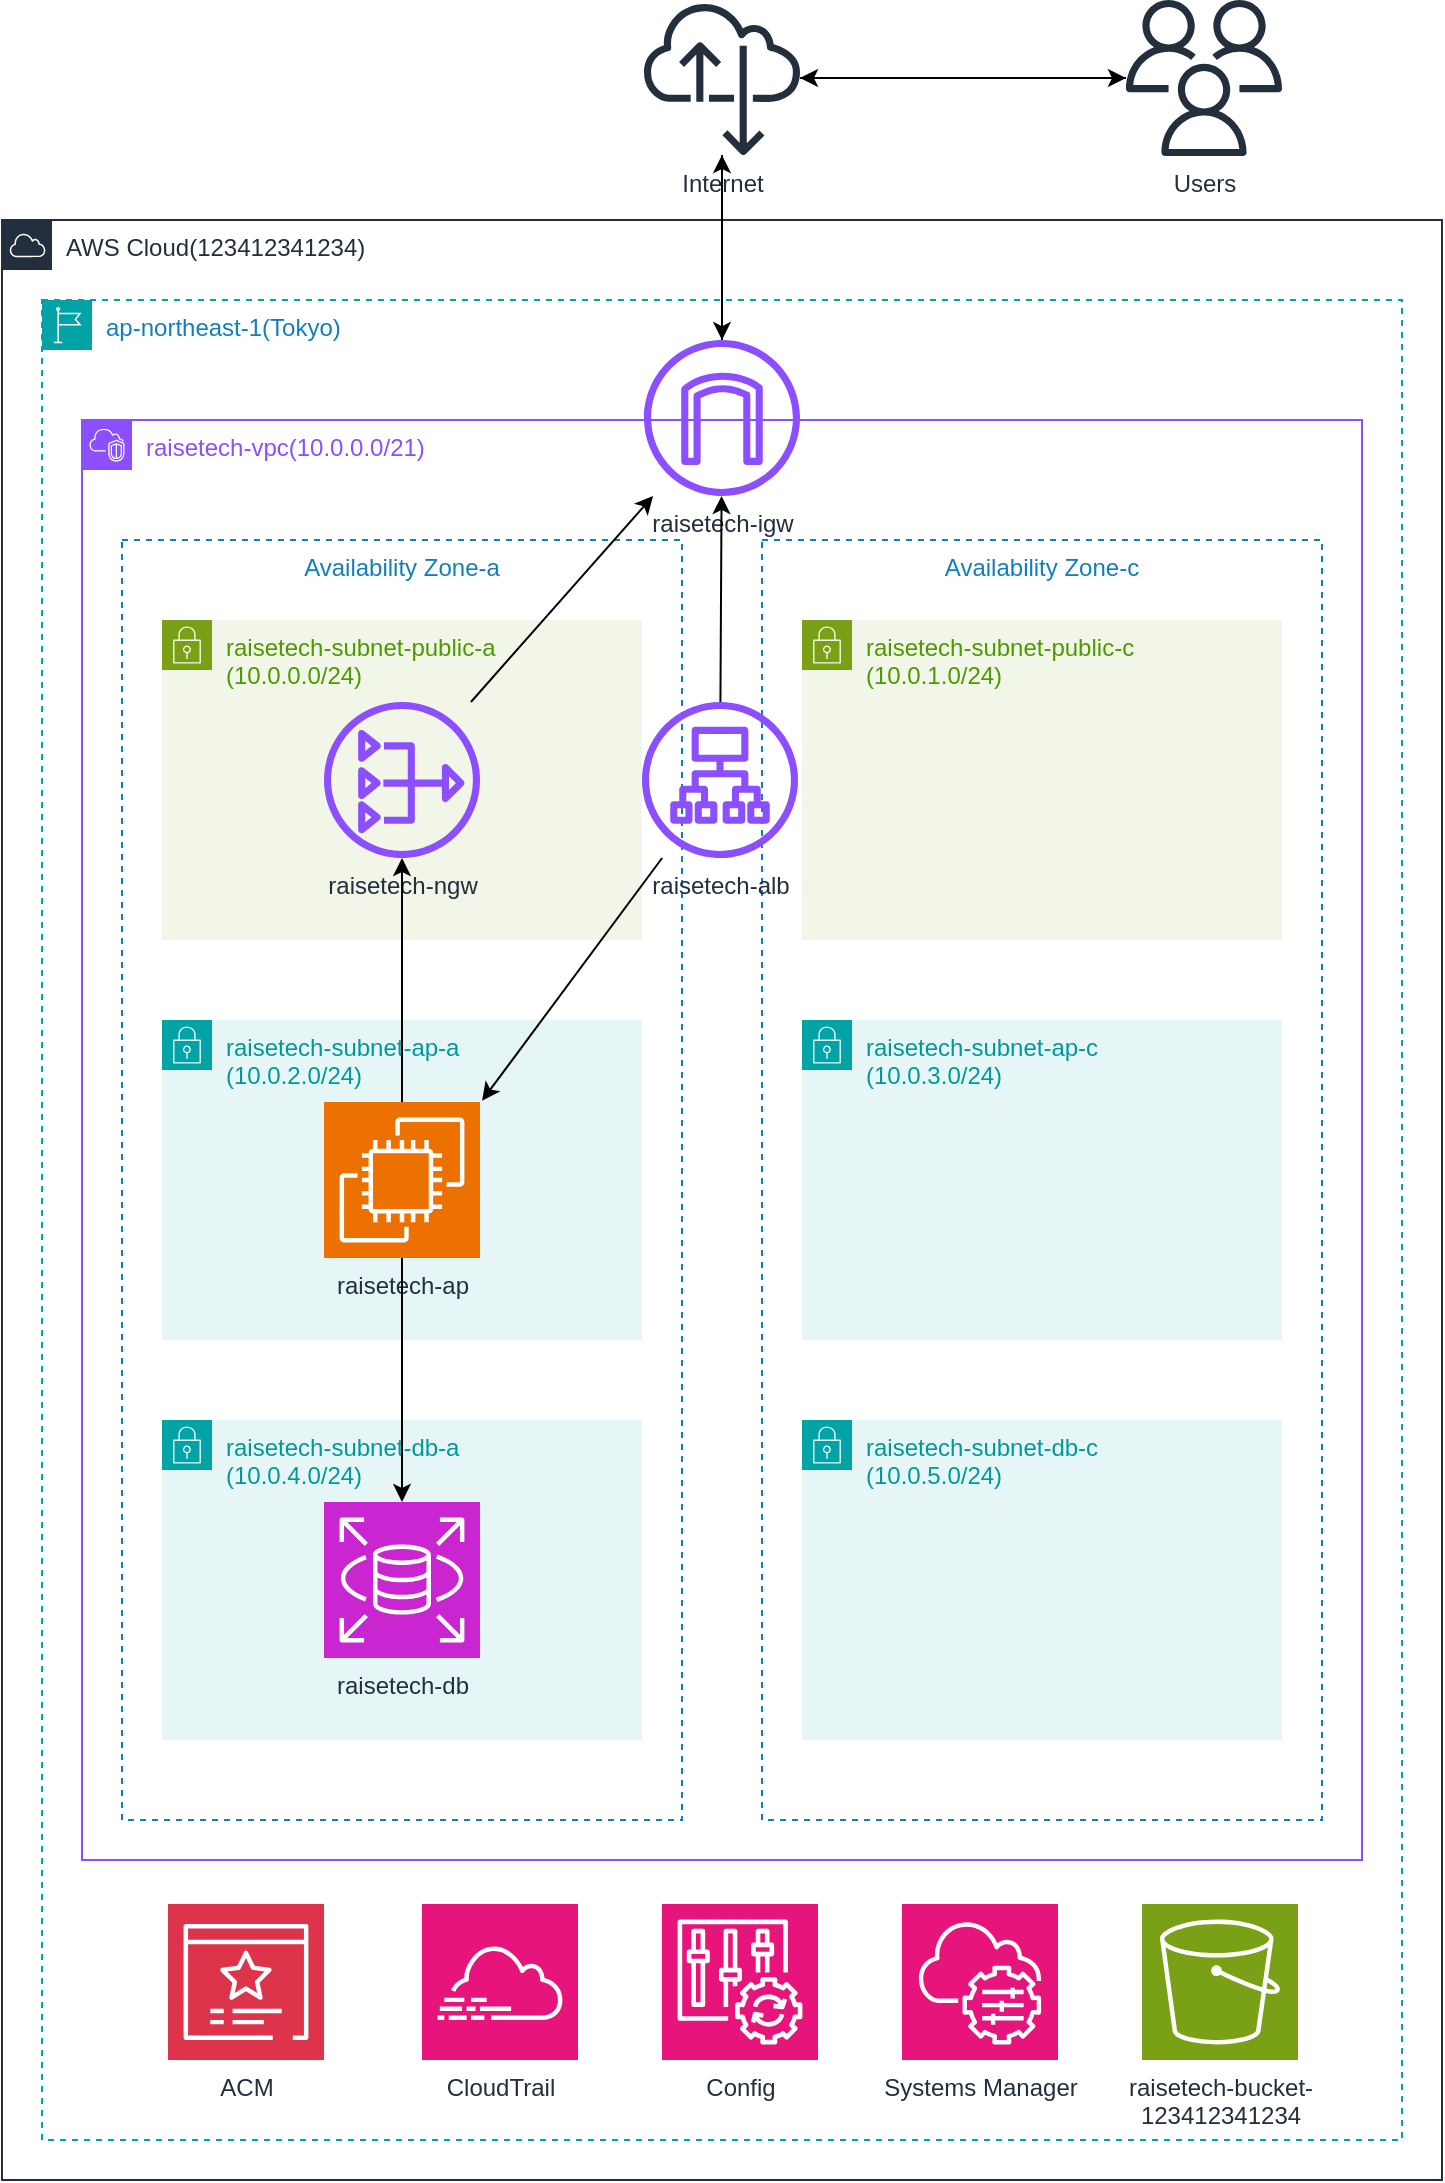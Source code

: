 <mxfile>
    <diagram id="Nh6WNaBXZJMQIJfO8OLQ" name="動画の構成図">
        <mxGraphModel dx="1090" dy="1300" grid="1" gridSize="10" guides="1" tooltips="1" connect="1" arrows="1" fold="1" page="1" pageScale="1" pageWidth="827" pageHeight="1169" background="#FFFFFF" math="0" shadow="0">
            <root>
                <mxCell id="0"/>
                <mxCell id="1" parent="0"/>
                <mxCell id="ogn6myn86fiLowBTFniq-4" value="ap-northeast-1(Tokyo)" style="points=[[0,0],[0.25,0],[0.5,0],[0.75,0],[1,0],[1,0.25],[1,0.5],[1,0.75],[1,1],[0.75,1],[0.5,1],[0.25,1],[0,1],[0,0.75],[0,0.5],[0,0.25]];outlineConnect=0;gradientColor=none;html=1;whiteSpace=wrap;fontSize=12;fontStyle=0;container=1;pointerEvents=0;collapsible=0;recursiveResize=0;shape=mxgraph.aws4.group;grIcon=mxgraph.aws4.group_region;strokeColor=#00A4A6;fillColor=none;verticalAlign=top;align=left;spacingLeft=30;fontColor=#147EBA;dashed=1;" parent="1" vertex="1">
                    <mxGeometry x="40" y="200" width="680" height="920" as="geometry"/>
                </mxCell>
                <mxCell id="nPZWYVcRISLS1kJSarjj-2" value="Availability Zone-c" style="fillColor=none;strokeColor=#147EBA;dashed=1;verticalAlign=top;fontStyle=0;fontColor=#147EBA;whiteSpace=wrap;html=1;" parent="1" vertex="1">
                    <mxGeometry x="400" y="320" width="280" height="640" as="geometry"/>
                </mxCell>
                <mxCell id="nPZWYVcRISLS1kJSarjj-1" value="Availability Zone-a" style="fillColor=none;strokeColor=#147EBA;dashed=1;verticalAlign=top;fontStyle=0;fontColor=#147EBA;whiteSpace=wrap;html=1;" parent="1" vertex="1">
                    <mxGeometry x="80" y="320" width="280" height="640" as="geometry"/>
                </mxCell>
                <mxCell id="5f-3jXRU_izveSJCPpXX-2" value="AWS Cloud(123412341234)&lt;div&gt;&lt;br&gt;&lt;/div&gt;" style="points=[[0,0],[0.25,0],[0.5,0],[0.75,0],[1,0],[1,0.25],[1,0.5],[1,0.75],[1,1],[0.75,1],[0.5,1],[0.25,1],[0,1],[0,0.75],[0,0.5],[0,0.25]];outlineConnect=0;gradientColor=none;html=1;whiteSpace=wrap;fontSize=12;fontStyle=0;container=1;pointerEvents=0;collapsible=0;recursiveResize=0;shape=mxgraph.aws4.group;grIcon=mxgraph.aws4.group_aws_cloud;strokeColor=#232F3E;fillColor=none;verticalAlign=top;align=left;spacingLeft=30;fontColor=#232F3E;dashed=0;" parent="1" vertex="1">
                    <mxGeometry x="20" y="160" width="720" height="980" as="geometry"/>
                </mxCell>
                <mxCell id="5f-3jXRU_izveSJCPpXX-1" value="" style="outlineConnect=0;fontColor=#232F3E;gradientColor=none;fillColor=#8C4FFF;strokeColor=none;dashed=0;verticalLabelPosition=bottom;verticalAlign=top;align=center;html=1;fontSize=12;fontStyle=0;aspect=fixed;pointerEvents=1;shape=mxgraph.aws4.nat_gateway;" parent="5f-3jXRU_izveSJCPpXX-2" vertex="1">
                    <mxGeometry x="161" y="241" width="78" height="78" as="geometry"/>
                </mxCell>
                <mxCell id="92hZvD37wfUQ4eG0nZyX-1" value="raisetech-bucket-&lt;div&gt;123412341234&lt;/div&gt;" style="points=[[0,0,0],[0.25,0,0],[0.5,0,0],[0.75,0,0],[1,0,0],[0,1,0],[0.25,1,0],[0.5,1,0],[0.75,1,0],[1,1,0],[0,0.25,0],[0,0.5,0],[0,0.75,0],[1,0.25,0],[1,0.5,0],[1,0.75,0]];outlineConnect=0;fontColor=#232F3E;fillColor=#7AA116;strokeColor=#ffffff;dashed=0;verticalLabelPosition=bottom;verticalAlign=top;align=center;html=1;fontSize=12;fontStyle=0;aspect=fixed;shape=mxgraph.aws4.resourceIcon;resIcon=mxgraph.aws4.s3;" parent="5f-3jXRU_izveSJCPpXX-2" vertex="1">
                    <mxGeometry x="570" y="842" width="78" height="78" as="geometry"/>
                </mxCell>
                <mxCell id="P6kV5CcfUCWV6D3hr4gn-15" value="ACM" style="points=[[0,0,0],[0.25,0,0],[0.5,0,0],[0.75,0,0],[1,0,0],[0,1,0],[0.25,1,0],[0.5,1,0],[0.75,1,0],[1,1,0],[0,0.25,0],[0,0.5,0],[0,0.75,0],[1,0.25,0],[1,0.5,0],[1,0.75,0]];outlineConnect=0;fontColor=#232F3E;fillColor=#DD344C;strokeColor=#ffffff;dashed=0;verticalLabelPosition=bottom;verticalAlign=top;align=center;html=1;fontSize=12;fontStyle=0;aspect=fixed;shape=mxgraph.aws4.resourceIcon;resIcon=mxgraph.aws4.certificate_manager_3;" parent="5f-3jXRU_izveSJCPpXX-2" vertex="1">
                    <mxGeometry x="83" y="842" width="78" height="78" as="geometry"/>
                </mxCell>
                <mxCell id="P6kV5CcfUCWV6D3hr4gn-16" value="CloudTrail" style="points=[[0,0,0],[0.25,0,0],[0.5,0,0],[0.75,0,0],[1,0,0],[0,1,0],[0.25,1,0],[0.5,1,0],[0.75,1,0],[1,1,0],[0,0.25,0],[0,0.5,0],[0,0.75,0],[1,0.25,0],[1,0.5,0],[1,0.75,0]];points=[[0,0,0],[0.25,0,0],[0.5,0,0],[0.75,0,0],[1,0,0],[0,1,0],[0.25,1,0],[0.5,1,0],[0.75,1,0],[1,1,0],[0,0.25,0],[0,0.5,0],[0,0.75,0],[1,0.25,0],[1,0.5,0],[1,0.75,0]];outlineConnect=0;fontColor=#232F3E;fillColor=#E7157B;strokeColor=#ffffff;dashed=0;verticalLabelPosition=bottom;verticalAlign=top;align=center;html=1;fontSize=12;fontStyle=0;aspect=fixed;shape=mxgraph.aws4.resourceIcon;resIcon=mxgraph.aws4.cloudtrail;" parent="5f-3jXRU_izveSJCPpXX-2" vertex="1">
                    <mxGeometry x="210" y="842" width="78" height="78" as="geometry"/>
                </mxCell>
                <mxCell id="P6kV5CcfUCWV6D3hr4gn-17" value="Config" style="points=[[0,0,0],[0.25,0,0],[0.5,0,0],[0.75,0,0],[1,0,0],[0,1,0],[0.25,1,0],[0.5,1,0],[0.75,1,0],[1,1,0],[0,0.25,0],[0,0.5,0],[0,0.75,0],[1,0.25,0],[1,0.5,0],[1,0.75,0]];points=[[0,0,0],[0.25,0,0],[0.5,0,0],[0.75,0,0],[1,0,0],[0,1,0],[0.25,1,0],[0.5,1,0],[0.75,1,0],[1,1,0],[0,0.25,0],[0,0.5,0],[0,0.75,0],[1,0.25,0],[1,0.5,0],[1,0.75,0]];outlineConnect=0;fontColor=#232F3E;fillColor=#E7157B;strokeColor=#ffffff;dashed=0;verticalLabelPosition=bottom;verticalAlign=top;align=center;html=1;fontSize=12;fontStyle=0;aspect=fixed;shape=mxgraph.aws4.resourceIcon;resIcon=mxgraph.aws4.config;" parent="5f-3jXRU_izveSJCPpXX-2" vertex="1">
                    <mxGeometry x="330" y="842" width="78" height="78" as="geometry"/>
                </mxCell>
                <mxCell id="P6kV5CcfUCWV6D3hr4gn-18" value="Systems Manager" style="points=[[0,0,0],[0.25,0,0],[0.5,0,0],[0.75,0,0],[1,0,0],[0,1,0],[0.25,1,0],[0.5,1,0],[0.75,1,0],[1,1,0],[0,0.25,0],[0,0.5,0],[0,0.75,0],[1,0.25,0],[1,0.5,0],[1,0.75,0]];points=[[0,0,0],[0.25,0,0],[0.5,0,0],[0.75,0,0],[1,0,0],[0,1,0],[0.25,1,0],[0.5,1,0],[0.75,1,0],[1,1,0],[0,0.25,0],[0,0.5,0],[0,0.75,0],[1,0.25,0],[1,0.5,0],[1,0.75,0]];outlineConnect=0;fontColor=#232F3E;fillColor=#E7157B;strokeColor=#ffffff;dashed=0;verticalLabelPosition=bottom;verticalAlign=top;align=center;html=1;fontSize=12;fontStyle=0;aspect=fixed;shape=mxgraph.aws4.resourceIcon;resIcon=mxgraph.aws4.systems_manager;" parent="5f-3jXRU_izveSJCPpXX-2" vertex="1">
                    <mxGeometry x="450" y="842" width="78" height="78" as="geometry"/>
                </mxCell>
                <mxCell id="f82alaQZ5DiH3mLy60-l-1" value="&lt;font style=&quot;color: rgb(140, 79, 255);&quot;&gt;raisetech-vpc(10.0.0.0/21)&lt;/font&gt;" style="points=[[0,0],[0.25,0],[0.5,0],[0.75,0],[1,0],[1,0.25],[1,0.5],[1,0.75],[1,1],[0.75,1],[0.5,1],[0.25,1],[0,1],[0,0.75],[0,0.5],[0,0.25]];outlineConnect=0;gradientColor=none;html=1;whiteSpace=wrap;fontSize=12;fontStyle=0;container=1;pointerEvents=0;collapsible=0;recursiveResize=0;shape=mxgraph.aws4.group;grIcon=mxgraph.aws4.group_vpc2;strokeColor=#8C4FFF;fillColor=none;verticalAlign=top;align=left;spacingLeft=30;fontColor=#AAB7B8;dashed=0;" parent="1" vertex="1">
                    <mxGeometry x="60" y="260" width="640" height="720" as="geometry"/>
                </mxCell>
                <mxCell id="ogn6myn86fiLowBTFniq-1" value="raisetech-igw" style="outlineConnect=0;fontColor=#232F3E;gradientColor=none;fillColor=#8C4FFF;strokeColor=none;dashed=0;verticalLabelPosition=bottom;verticalAlign=top;align=center;html=1;fontSize=12;fontStyle=0;aspect=fixed;pointerEvents=1;shape=mxgraph.aws4.internet_gateway;" parent="f82alaQZ5DiH3mLy60-l-1" vertex="1">
                    <mxGeometry x="281" y="-40" width="78" height="78" as="geometry"/>
                </mxCell>
                <mxCell id="GRf8XfifJHzuF872TYoU-1" value="&lt;font style=&quot;color: rgb(77, 153, 0);&quot;&gt;raisetech-subnet-public-a&lt;/font&gt;&lt;div&gt;&lt;span style=&quot;background-color: transparent;&quot;&gt;&lt;font style=&quot;color: rgb(77, 153, 0);&quot;&gt;(10.0.0.0/24)&lt;/font&gt;&lt;/span&gt;&lt;/div&gt;" style="points=[[0,0],[0.25,0],[0.5,0],[0.75,0],[1,0],[1,0.25],[1,0.5],[1,0.75],[1,1],[0.75,1],[0.5,1],[0.25,1],[0,1],[0,0.75],[0,0.5],[0,0.25]];outlineConnect=0;gradientColor=none;html=1;whiteSpace=wrap;fontSize=12;fontStyle=0;container=1;pointerEvents=0;collapsible=0;recursiveResize=0;shape=mxgraph.aws4.group;grIcon=mxgraph.aws4.group_security_group;grStroke=0;strokeColor=#7AA116;fillColor=#F2F6E8;verticalAlign=top;align=left;spacingLeft=30;fontColor=#248814;dashed=0;" parent="1" vertex="1">
                    <mxGeometry x="100" y="360" width="240" height="160" as="geometry"/>
                </mxCell>
                <mxCell id="P6kV5CcfUCWV6D3hr4gn-9" style="edgeStyle=none;html=1;" parent="1" source="W1BIlXHA9UkHY2wlGAJQ-1" target="ogn6myn86fiLowBTFniq-1" edge="1">
                    <mxGeometry relative="1" as="geometry"/>
                </mxCell>
                <mxCell id="W1BIlXHA9UkHY2wlGAJQ-1" value="raisetech-alb" style="outlineConnect=0;fontColor=#232F3E;gradientColor=none;fillColor=#8C4FFF;strokeColor=none;dashed=0;verticalLabelPosition=bottom;verticalAlign=top;align=center;html=1;fontSize=12;fontStyle=0;aspect=fixed;pointerEvents=1;shape=mxgraph.aws4.application_load_balancer;" parent="1" vertex="1">
                    <mxGeometry x="340" y="401" width="78" height="78" as="geometry"/>
                </mxCell>
                <mxCell id="GRf8XfifJHzuF872TYoU-2" value="&lt;font style=&quot;color: rgb(0, 153, 153);&quot;&gt;raisetech-subnet-ap-a&lt;/font&gt;&lt;div&gt;&lt;font style=&quot;color: rgb(0, 153, 153);&quot;&gt;(10.0.2.0/24)&lt;/font&gt;&lt;/div&gt;" style="points=[[0,0],[0.25,0],[0.5,0],[0.75,0],[1,0],[1,0.25],[1,0.5],[1,0.75],[1,1],[0.75,1],[0.5,1],[0.25,1],[0,1],[0,0.75],[0,0.5],[0,0.25]];outlineConnect=0;gradientColor=none;html=1;whiteSpace=wrap;fontSize=12;fontStyle=0;container=1;pointerEvents=0;collapsible=0;recursiveResize=0;shape=mxgraph.aws4.group;grIcon=mxgraph.aws4.group_security_group;grStroke=0;strokeColor=#00A4A6;fillColor=#E6F6F7;verticalAlign=top;align=left;spacingLeft=30;fontColor=#147EBA;dashed=0;" parent="1" vertex="1">
                    <mxGeometry x="100" y="560" width="240" height="160" as="geometry"/>
                </mxCell>
                <mxCell id="GRf8XfifJHzuF872TYoU-3" value="raisetech-ap" style="points=[[0,0,0],[0.25,0,0],[0.5,0,0],[0.75,0,0],[1,0,0],[0,1,0],[0.25,1,0],[0.5,1,0],[0.75,1,0],[1,1,0],[0,0.25,0],[0,0.5,0],[0,0.75,0],[1,0.25,0],[1,0.5,0],[1,0.75,0]];outlineConnect=0;fontColor=#232F3E;fillColor=#ED7100;strokeColor=#ffffff;dashed=0;verticalLabelPosition=bottom;verticalAlign=top;align=center;html=1;fontSize=12;fontStyle=0;aspect=fixed;shape=mxgraph.aws4.resourceIcon;resIcon=mxgraph.aws4.ec2;" parent="GRf8XfifJHzuF872TYoU-2" vertex="1">
                    <mxGeometry x="81" y="41" width="78" height="78" as="geometry"/>
                </mxCell>
                <mxCell id="GRf8XfifJHzuF872TYoU-4" value="&lt;font style=&quot;color: rgb(0, 153, 153);&quot;&gt;raisetech-subnet-db-a&lt;/font&gt;&lt;div&gt;&lt;font style=&quot;color: rgb(0, 153, 153);&quot;&gt;(10.0.4.0/24)&lt;/font&gt;&lt;/div&gt;" style="points=[[0,0],[0.25,0],[0.5,0],[0.75,0],[1,0],[1,0.25],[1,0.5],[1,0.75],[1,1],[0.75,1],[0.5,1],[0.25,1],[0,1],[0,0.75],[0,0.5],[0,0.25]];outlineConnect=0;gradientColor=none;html=1;whiteSpace=wrap;fontSize=12;fontStyle=0;container=1;pointerEvents=0;collapsible=0;recursiveResize=0;shape=mxgraph.aws4.group;grIcon=mxgraph.aws4.group_security_group;grStroke=0;strokeColor=#00A4A6;fillColor=#E6F6F7;verticalAlign=top;align=left;spacingLeft=30;fontColor=#147EBA;dashed=0;" parent="1" vertex="1">
                    <mxGeometry x="100" y="760" width="240" height="160" as="geometry"/>
                </mxCell>
                <mxCell id="GRf8XfifJHzuF872TYoU-5" value="raisetech-db" style="points=[[0,0,0],[0.25,0,0],[0.5,0,0],[0.75,0,0],[1,0,0],[0,1,0],[0.25,1,0],[0.5,1,0],[0.75,1,0],[1,1,0],[0,0.25,0],[0,0.5,0],[0,0.75,0],[1,0.25,0],[1,0.5,0],[1,0.75,0]];outlineConnect=0;fontColor=#232F3E;fillColor=#C925D1;strokeColor=#ffffff;dashed=0;verticalLabelPosition=bottom;verticalAlign=top;align=center;html=1;fontSize=12;fontStyle=0;aspect=fixed;shape=mxgraph.aws4.resourceIcon;resIcon=mxgraph.aws4.rds;" parent="GRf8XfifJHzuF872TYoU-4" vertex="1">
                    <mxGeometry x="81" y="41" width="78" height="78" as="geometry"/>
                </mxCell>
                <mxCell id="GRf8XfifJHzuF872TYoU-6" value="&lt;font style=&quot;color: rgb(77, 153, 0);&quot;&gt;raisetech-subnet-public-c&lt;/font&gt;&lt;div&gt;&lt;font style=&quot;color: rgb(77, 153, 0);&quot;&gt;(10.0.1.0/24)&lt;/font&gt;&lt;/div&gt;" style="points=[[0,0],[0.25,0],[0.5,0],[0.75,0],[1,0],[1,0.25],[1,0.5],[1,0.75],[1,1],[0.75,1],[0.5,1],[0.25,1],[0,1],[0,0.75],[0,0.5],[0,0.25]];outlineConnect=0;gradientColor=none;html=1;whiteSpace=wrap;fontSize=12;fontStyle=0;container=1;pointerEvents=0;collapsible=0;recursiveResize=0;shape=mxgraph.aws4.group;grIcon=mxgraph.aws4.group_security_group;grStroke=0;strokeColor=#7AA116;fillColor=#F2F6E8;verticalAlign=top;align=left;spacingLeft=30;fontColor=#248814;dashed=0;" parent="1" vertex="1">
                    <mxGeometry x="420" y="360" width="240" height="160" as="geometry"/>
                </mxCell>
                <mxCell id="GRf8XfifJHzuF872TYoU-7" value="&lt;font style=&quot;color: rgb(0, 153, 153);&quot;&gt;raisetech-subnet-ap-c&lt;/font&gt;&lt;div&gt;&lt;font style=&quot;color: rgb(0, 153, 153);&quot;&gt;(10.0.3.0/24)&lt;/font&gt;&lt;/div&gt;" style="points=[[0,0],[0.25,0],[0.5,0],[0.75,0],[1,0],[1,0.25],[1,0.5],[1,0.75],[1,1],[0.75,1],[0.5,1],[0.25,1],[0,1],[0,0.75],[0,0.5],[0,0.25]];outlineConnect=0;gradientColor=none;html=1;whiteSpace=wrap;fontSize=12;fontStyle=0;container=1;pointerEvents=0;collapsible=0;recursiveResize=0;shape=mxgraph.aws4.group;grIcon=mxgraph.aws4.group_security_group;grStroke=0;strokeColor=#00A4A6;fillColor=#E6F6F7;verticalAlign=top;align=left;spacingLeft=30;fontColor=#147EBA;dashed=0;" parent="1" vertex="1">
                    <mxGeometry x="420" y="560" width="240" height="160" as="geometry"/>
                </mxCell>
                <mxCell id="GRf8XfifJHzuF872TYoU-9" value="&lt;font style=&quot;color: rgb(0, 153, 153);&quot;&gt;raisetech-subnet-db-c&lt;/font&gt;&lt;div&gt;&lt;font style=&quot;color: rgb(0, 153, 153);&quot;&gt;(10.0.5.0/24)&lt;/font&gt;&lt;/div&gt;" style="points=[[0,0],[0.25,0],[0.5,0],[0.75,0],[1,0],[1,0.25],[1,0.5],[1,0.75],[1,1],[0.75,1],[0.5,1],[0.25,1],[0,1],[0,0.75],[0,0.5],[0,0.25]];outlineConnect=0;gradientColor=none;html=1;whiteSpace=wrap;fontSize=12;fontStyle=0;container=1;pointerEvents=0;collapsible=0;recursiveResize=0;shape=mxgraph.aws4.group;grIcon=mxgraph.aws4.group_security_group;grStroke=0;strokeColor=#00A4A6;fillColor=#E6F6F7;verticalAlign=top;align=left;spacingLeft=30;fontColor=#147EBA;dashed=0;" parent="1" vertex="1">
                    <mxGeometry x="420" y="760" width="240" height="160" as="geometry"/>
                </mxCell>
                <mxCell id="P6kV5CcfUCWV6D3hr4gn-6" style="edgeStyle=none;html=1;" parent="1" source="5f-3jXRU_izveSJCPpXX-3" target="5f-3jXRU_izveSJCPpXX-5" edge="1">
                    <mxGeometry relative="1" as="geometry"/>
                </mxCell>
                <mxCell id="P6kV5CcfUCWV6D3hr4gn-7" style="edgeStyle=none;html=1;" parent="1" source="5f-3jXRU_izveSJCPpXX-3" target="ogn6myn86fiLowBTFniq-1" edge="1">
                    <mxGeometry relative="1" as="geometry"/>
                </mxCell>
                <mxCell id="5f-3jXRU_izveSJCPpXX-3" value="Internet" style="outlineConnect=0;fontColor=#232F3E;gradientColor=none;fillColor=#232F3D;strokeColor=none;dashed=0;verticalLabelPosition=bottom;verticalAlign=top;align=center;html=1;fontSize=12;fontStyle=0;aspect=fixed;pointerEvents=1;shape=mxgraph.aws4.internet_alt22;" parent="1" vertex="1">
                    <mxGeometry x="341" y="50" width="78" height="78" as="geometry"/>
                </mxCell>
                <mxCell id="P6kV5CcfUCWV6D3hr4gn-5" style="edgeStyle=none;html=1;strokeColor=default;" parent="1" source="5f-3jXRU_izveSJCPpXX-5" target="5f-3jXRU_izveSJCPpXX-3" edge="1">
                    <mxGeometry relative="1" as="geometry"/>
                </mxCell>
                <mxCell id="5f-3jXRU_izveSJCPpXX-5" value="Users" style="outlineConnect=0;fontColor=#232F3E;gradientColor=none;fillColor=#232F3D;strokeColor=none;dashed=0;verticalLabelPosition=bottom;verticalAlign=top;align=center;html=1;fontSize=12;fontStyle=0;aspect=fixed;pointerEvents=1;shape=mxgraph.aws4.users;" parent="1" vertex="1">
                    <mxGeometry x="582" y="50" width="78" height="78" as="geometry"/>
                </mxCell>
                <mxCell id="P6kV5CcfUCWV6D3hr4gn-11" style="edgeStyle=none;html=1;" parent="1" source="P6kV5CcfUCWV6D3hr4gn-1" target="ogn6myn86fiLowBTFniq-1" edge="1">
                    <mxGeometry relative="1" as="geometry"/>
                </mxCell>
                <mxCell id="P6kV5CcfUCWV6D3hr4gn-1" value="raisetech-ngw" style="outlineConnect=0;fontColor=#232F3E;gradientColor=none;fillColor=#8C4FFF;strokeColor=none;dashed=0;verticalLabelPosition=bottom;verticalAlign=top;align=center;html=1;fontSize=12;fontStyle=0;aspect=fixed;pointerEvents=1;shape=mxgraph.aws4.nat_gateway;" parent="1" vertex="1">
                    <mxGeometry x="181" y="401" width="78" height="78" as="geometry"/>
                </mxCell>
                <mxCell id="P6kV5CcfUCWV6D3hr4gn-8" style="edgeStyle=none;html=1;" parent="1" source="ogn6myn86fiLowBTFniq-1" target="5f-3jXRU_izveSJCPpXX-3" edge="1">
                    <mxGeometry relative="1" as="geometry"/>
                </mxCell>
                <mxCell id="P6kV5CcfUCWV6D3hr4gn-12" style="edgeStyle=none;html=1;entryX=0.643;entryY=0.438;entryDx=0;entryDy=0;entryPerimeter=0;" parent="1" source="W1BIlXHA9UkHY2wlGAJQ-1" target="nPZWYVcRISLS1kJSarjj-1" edge="1">
                    <mxGeometry relative="1" as="geometry"/>
                </mxCell>
                <mxCell id="P6kV5CcfUCWV6D3hr4gn-13" style="edgeStyle=none;html=1;" parent="1" source="GRf8XfifJHzuF872TYoU-3" target="P6kV5CcfUCWV6D3hr4gn-1" edge="1">
                    <mxGeometry relative="1" as="geometry"/>
                </mxCell>
                <mxCell id="P6kV5CcfUCWV6D3hr4gn-14" style="edgeStyle=none;html=1;entryX=0.5;entryY=0;entryDx=0;entryDy=0;entryPerimeter=0;" parent="1" source="GRf8XfifJHzuF872TYoU-3" target="GRf8XfifJHzuF872TYoU-5" edge="1">
                    <mxGeometry relative="1" as="geometry"/>
                </mxCell>
            </root>
        </mxGraphModel>
    </diagram>
    <diagram name="自身の環境の構成図" id="PIoUobShaJpe-S5NZDr3">
        <mxGraphModel dx="545" dy="650" grid="1" gridSize="10" guides="1" tooltips="1" connect="1" arrows="1" fold="1" page="1" pageScale="1" pageWidth="827" pageHeight="1169" background="#ffffff" math="0" shadow="0">
            <root>
                <mxCell id="jYcv72yagDhfz9gc1qvm-0"/>
                <mxCell id="jYcv72yagDhfz9gc1qvm-1" parent="jYcv72yagDhfz9gc1qvm-0"/>
                <mxCell id="jYcv72yagDhfz9gc1qvm-2" value="ap-northeast-1(Tokyo)" style="points=[[0,0],[0.25,0],[0.5,0],[0.75,0],[1,0],[1,0.25],[1,0.5],[1,0.75],[1,1],[0.75,1],[0.5,1],[0.25,1],[0,1],[0,0.75],[0,0.5],[0,0.25]];outlineConnect=0;gradientColor=none;html=1;whiteSpace=wrap;fontSize=12;fontStyle=0;container=1;pointerEvents=0;collapsible=0;recursiveResize=0;shape=mxgraph.aws4.group;grIcon=mxgraph.aws4.group_region;strokeColor=#00A4A6;fillColor=none;verticalAlign=top;align=left;spacingLeft=30;fontColor=#147EBA;dashed=1;" parent="jYcv72yagDhfz9gc1qvm-1" vertex="1">
                    <mxGeometry x="40" y="200" width="680" height="580" as="geometry"/>
                </mxCell>
                <mxCell id="jYcv72yagDhfz9gc1qvm-3" value="Availability Zone-c" style="fillColor=none;strokeColor=#147EBA;dashed=1;verticalAlign=top;fontStyle=0;fontColor=#147EBA;whiteSpace=wrap;html=1;" parent="jYcv72yagDhfz9gc1qvm-1" vertex="1">
                    <mxGeometry x="400" y="320" width="280" height="420" as="geometry"/>
                </mxCell>
                <mxCell id="jYcv72yagDhfz9gc1qvm-4" value="Availability Zone-a" style="fillColor=none;strokeColor=#147EBA;dashed=1;verticalAlign=top;fontStyle=0;fontColor=#147EBA;whiteSpace=wrap;html=1;" parent="jYcv72yagDhfz9gc1qvm-1" vertex="1">
                    <mxGeometry x="80" y="320" width="280" height="420" as="geometry"/>
                </mxCell>
                <mxCell id="jYcv72yagDhfz9gc1qvm-5" value="AWS Cloud(123412341234)&lt;div&gt;&lt;br&gt;&lt;/div&gt;" style="points=[[0,0],[0.25,0],[0.5,0],[0.75,0],[1,0],[1,0.25],[1,0.5],[1,0.75],[1,1],[0.75,1],[0.5,1],[0.25,1],[0,1],[0,0.75],[0,0.5],[0,0.25]];outlineConnect=0;gradientColor=none;html=1;whiteSpace=wrap;fontSize=12;fontStyle=0;container=1;pointerEvents=0;collapsible=0;recursiveResize=0;shape=mxgraph.aws4.group;grIcon=mxgraph.aws4.group_aws_cloud;strokeColor=#232F3E;fillColor=none;verticalAlign=top;align=left;spacingLeft=30;fontColor=#232F3E;dashed=0;" parent="jYcv72yagDhfz9gc1qvm-1" vertex="1">
                    <mxGeometry x="20" y="160" width="720" height="640" as="geometry"/>
                </mxCell>
                <mxCell id="jYcv72yagDhfz9gc1qvm-6" value="" style="outlineConnect=0;fontColor=#232F3E;gradientColor=none;fillColor=#8C4FFF;strokeColor=none;dashed=0;verticalLabelPosition=bottom;verticalAlign=top;align=center;html=1;fontSize=12;fontStyle=0;aspect=fixed;pointerEvents=1;shape=mxgraph.aws4.nat_gateway;" parent="jYcv72yagDhfz9gc1qvm-5" vertex="1">
                    <mxGeometry x="161" y="241" width="78" height="78" as="geometry"/>
                </mxCell>
                <mxCell id="jYcv72yagDhfz9gc1qvm-12" value="&lt;font style=&quot;color: rgb(140, 79, 255);&quot;&gt;raisetech-vpc(10.0.0.0/21)&lt;/font&gt;" style="points=[[0,0],[0.25,0],[0.5,0],[0.75,0],[1,0],[1,0.25],[1,0.5],[1,0.75],[1,1],[0.75,1],[0.5,1],[0.25,1],[0,1],[0,0.75],[0,0.5],[0,0.25]];outlineConnect=0;gradientColor=none;html=1;whiteSpace=wrap;fontSize=12;fontStyle=0;container=1;pointerEvents=0;collapsible=0;recursiveResize=0;shape=mxgraph.aws4.group;grIcon=mxgraph.aws4.group_vpc2;strokeColor=#8C4FFF;fillColor=none;verticalAlign=top;align=left;spacingLeft=30;fontColor=#AAB7B8;dashed=0;" parent="jYcv72yagDhfz9gc1qvm-1" vertex="1">
                    <mxGeometry x="60" y="260" width="640" height="500" as="geometry"/>
                </mxCell>
                <mxCell id="jYcv72yagDhfz9gc1qvm-13" value="raisetech-igw" style="outlineConnect=0;fontColor=#232F3E;gradientColor=none;fillColor=#8C4FFF;strokeColor=none;dashed=0;verticalLabelPosition=bottom;verticalAlign=top;align=center;html=1;fontSize=12;fontStyle=0;aspect=fixed;pointerEvents=1;shape=mxgraph.aws4.internet_gateway;" parent="jYcv72yagDhfz9gc1qvm-12" vertex="1">
                    <mxGeometry x="281" y="-40" width="78" height="78" as="geometry"/>
                </mxCell>
                <mxCell id="jYcv72yagDhfz9gc1qvm-16" value="raisetech-alb" style="outlineConnect=0;fontColor=#232F3E;gradientColor=none;fillColor=#8C4FFF;strokeColor=none;dashed=0;verticalLabelPosition=bottom;verticalAlign=top;align=center;html=1;fontSize=12;fontStyle=0;aspect=fixed;pointerEvents=1;shape=mxgraph.aws4.application_load_balancer;" parent="jYcv72yagDhfz9gc1qvm-12" vertex="1">
                    <mxGeometry x="280" y="150" width="78" height="78" as="geometry"/>
                </mxCell>
                <mxCell id="jYcv72yagDhfz9gc1qvm-15" style="edgeStyle=none;html=1;" parent="jYcv72yagDhfz9gc1qvm-12" source="jYcv72yagDhfz9gc1qvm-16" target="jYcv72yagDhfz9gc1qvm-13" edge="1">
                    <mxGeometry relative="1" as="geometry"/>
                </mxCell>
                <mxCell id="jYcv72yagDhfz9gc1qvm-14" value="&lt;font style=&quot;color: rgb(77, 153, 0);&quot;&gt;raisetech-subnet-public-a&lt;/font&gt;&lt;div&gt;&lt;span style=&quot;background-color: transparent;&quot;&gt;&lt;font style=&quot;color: rgb(77, 153, 0);&quot;&gt;(10.0.0.0/24)&lt;/font&gt;&lt;/span&gt;&lt;/div&gt;" style="points=[[0,0],[0.25,0],[0.5,0],[0.75,0],[1,0],[1,0.25],[1,0.5],[1,0.75],[1,1],[0.75,1],[0.5,1],[0.25,1],[0,1],[0,0.75],[0,0.5],[0,0.25]];outlineConnect=0;gradientColor=none;html=1;whiteSpace=wrap;fontSize=12;fontStyle=0;container=1;pointerEvents=0;collapsible=0;recursiveResize=0;shape=mxgraph.aws4.group;grIcon=mxgraph.aws4.group_security_group;grStroke=0;strokeColor=#7AA116;fillColor=#F2F6E8;verticalAlign=top;align=left;spacingLeft=30;fontColor=#248814;dashed=0;" parent="jYcv72yagDhfz9gc1qvm-1" vertex="1">
                    <mxGeometry x="100" y="360" width="240" height="160" as="geometry"/>
                </mxCell>
                <mxCell id="jYcv72yagDhfz9gc1qvm-18" value="raisetech-ap" style="points=[[0,0,0],[0.25,0,0],[0.5,0,0],[0.75,0,0],[1,0,0],[0,1,0],[0.25,1,0],[0.5,1,0],[0.75,1,0],[1,1,0],[0,0.25,0],[0,0.5,0],[0,0.75,0],[1,0.25,0],[1,0.5,0],[1,0.75,0]];outlineConnect=0;fontColor=#232F3E;fillColor=#ED7100;strokeColor=#ffffff;dashed=0;verticalLabelPosition=bottom;verticalAlign=top;align=center;html=1;fontSize=12;fontStyle=0;aspect=fixed;shape=mxgraph.aws4.resourceIcon;resIcon=mxgraph.aws4.ec2;" parent="jYcv72yagDhfz9gc1qvm-14" vertex="1">
                    <mxGeometry x="81" y="50" width="78" height="78" as="geometry"/>
                </mxCell>
                <mxCell id="lkqLbz8zfirezxG7ypi9-0" value="" style="edgeStyle=none;html=1;" parent="jYcv72yagDhfz9gc1qvm-1" source="jYcv72yagDhfz9gc1qvm-16" target="jYcv72yagDhfz9gc1qvm-18" edge="1">
                    <mxGeometry relative="1" as="geometry"/>
                </mxCell>
                <mxCell id="jYcv72yagDhfz9gc1qvm-17" value="&lt;font style=&quot;color: rgb(0, 153, 153);&quot;&gt;raisetech-subnet-ap-a&lt;/font&gt;&lt;div&gt;&lt;font style=&quot;color: rgb(0, 153, 153);&quot;&gt;(10.0.2.0/24)&lt;/font&gt;&lt;/div&gt;" style="points=[[0,0],[0.25,0],[0.5,0],[0.75,0],[1,0],[1,0.25],[1,0.5],[1,0.75],[1,1],[0.75,1],[0.5,1],[0.25,1],[0,1],[0,0.75],[0,0.5],[0,0.25]];outlineConnect=0;gradientColor=none;html=1;whiteSpace=wrap;fontSize=12;fontStyle=0;container=1;pointerEvents=0;collapsible=0;recursiveResize=0;shape=mxgraph.aws4.group;grIcon=mxgraph.aws4.group_security_group;grStroke=0;strokeColor=#00A4A6;fillColor=#E6F6F7;verticalAlign=top;align=left;spacingLeft=30;fontColor=#147EBA;dashed=0;" parent="jYcv72yagDhfz9gc1qvm-1" vertex="1">
                    <mxGeometry x="100" y="560" width="240" height="160" as="geometry"/>
                </mxCell>
                <mxCell id="jYcv72yagDhfz9gc1qvm-20" value="raisetech-db" style="points=[[0,0,0],[0.25,0,0],[0.5,0,0],[0.75,0,0],[1,0,0],[0,1,0],[0.25,1,0],[0.5,1,0],[0.75,1,0],[1,1,0],[0,0.25,0],[0,0.5,0],[0,0.75,0],[1,0.25,0],[1,0.5,0],[1,0.75,0]];outlineConnect=0;fontColor=#232F3E;fillColor=#C925D1;strokeColor=#ffffff;dashed=0;verticalLabelPosition=bottom;verticalAlign=top;align=center;html=1;fontSize=12;fontStyle=0;aspect=fixed;shape=mxgraph.aws4.resourceIcon;resIcon=mxgraph.aws4.rds;" parent="jYcv72yagDhfz9gc1qvm-17" vertex="1">
                    <mxGeometry x="81" y="51" width="78" height="78" as="geometry"/>
                </mxCell>
                <mxCell id="jYcv72yagDhfz9gc1qvm-21" value="&lt;font style=&quot;color: rgb(77, 153, 0);&quot;&gt;raisetech-subnet-public-c&lt;/font&gt;&lt;div&gt;&lt;font style=&quot;color: rgb(77, 153, 0);&quot;&gt;(10.0.1.0/24)&lt;/font&gt;&lt;/div&gt;" style="points=[[0,0],[0.25,0],[0.5,0],[0.75,0],[1,0],[1,0.25],[1,0.5],[1,0.75],[1,1],[0.75,1],[0.5,1],[0.25,1],[0,1],[0,0.75],[0,0.5],[0,0.25]];outlineConnect=0;gradientColor=none;html=1;whiteSpace=wrap;fontSize=12;fontStyle=0;container=1;pointerEvents=0;collapsible=0;recursiveResize=0;shape=mxgraph.aws4.group;grIcon=mxgraph.aws4.group_security_group;grStroke=0;strokeColor=#7AA116;fillColor=#F2F6E8;verticalAlign=top;align=left;spacingLeft=30;fontColor=#248814;dashed=0;" parent="jYcv72yagDhfz9gc1qvm-1" vertex="1">
                    <mxGeometry x="420" y="360" width="240" height="160" as="geometry"/>
                </mxCell>
                <mxCell id="jYcv72yagDhfz9gc1qvm-22" value="&lt;font style=&quot;color: rgb(0, 153, 153);&quot;&gt;raisetech-subnet-ap-c&lt;/font&gt;&lt;div&gt;&lt;font style=&quot;color: rgb(0, 153, 153);&quot;&gt;(10.0.3.0/24)&lt;/font&gt;&lt;/div&gt;" style="points=[[0,0],[0.25,0],[0.5,0],[0.75,0],[1,0],[1,0.25],[1,0.5],[1,0.75],[1,1],[0.75,1],[0.5,1],[0.25,1],[0,1],[0,0.75],[0,0.5],[0,0.25]];outlineConnect=0;gradientColor=none;html=1;whiteSpace=wrap;fontSize=12;fontStyle=0;container=1;pointerEvents=0;collapsible=0;recursiveResize=0;shape=mxgraph.aws4.group;grIcon=mxgraph.aws4.group_security_group;grStroke=0;strokeColor=#00A4A6;fillColor=#E6F6F7;verticalAlign=top;align=left;spacingLeft=30;fontColor=#147EBA;dashed=0;" parent="jYcv72yagDhfz9gc1qvm-1" vertex="1">
                    <mxGeometry x="420" y="560" width="240" height="160" as="geometry"/>
                </mxCell>
                <mxCell id="jYcv72yagDhfz9gc1qvm-24" style="edgeStyle=none;html=1;" parent="jYcv72yagDhfz9gc1qvm-1" source="jYcv72yagDhfz9gc1qvm-26" target="jYcv72yagDhfz9gc1qvm-28" edge="1">
                    <mxGeometry relative="1" as="geometry"/>
                </mxCell>
                <mxCell id="LVagKoanOwoL1LrIkJnl-1" style="edgeStyle=none;html=1;" parent="jYcv72yagDhfz9gc1qvm-1" source="jYcv72yagDhfz9gc1qvm-26" target="jYcv72yagDhfz9gc1qvm-13" edge="1">
                    <mxGeometry relative="1" as="geometry"/>
                </mxCell>
                <mxCell id="jYcv72yagDhfz9gc1qvm-26" value="Internet" style="outlineConnect=0;fontColor=#232F3E;gradientColor=none;fillColor=#232F3D;strokeColor=none;dashed=0;verticalLabelPosition=bottom;verticalAlign=top;align=center;html=1;fontSize=12;fontStyle=0;aspect=fixed;pointerEvents=1;shape=mxgraph.aws4.internet_alt22;" parent="jYcv72yagDhfz9gc1qvm-1" vertex="1">
                    <mxGeometry x="341" y="50" width="78" height="78" as="geometry"/>
                </mxCell>
                <mxCell id="jYcv72yagDhfz9gc1qvm-27" style="edgeStyle=none;html=1;strokeColor=default;" parent="jYcv72yagDhfz9gc1qvm-1" source="jYcv72yagDhfz9gc1qvm-28" target="jYcv72yagDhfz9gc1qvm-26" edge="1">
                    <mxGeometry relative="1" as="geometry"/>
                </mxCell>
                <mxCell id="jYcv72yagDhfz9gc1qvm-28" value="Users" style="outlineConnect=0;fontColor=#232F3E;gradientColor=none;fillColor=#232F3D;strokeColor=none;dashed=0;verticalLabelPosition=bottom;verticalAlign=top;align=center;html=1;fontSize=12;fontStyle=0;aspect=fixed;pointerEvents=1;shape=mxgraph.aws4.users;" parent="jYcv72yagDhfz9gc1qvm-1" vertex="1">
                    <mxGeometry x="582" y="50" width="78" height="78" as="geometry"/>
                </mxCell>
                <mxCell id="LVagKoanOwoL1LrIkJnl-0" style="edgeStyle=none;html=1;" parent="jYcv72yagDhfz9gc1qvm-1" source="jYcv72yagDhfz9gc1qvm-18" target="jYcv72yagDhfz9gc1qvm-20" edge="1">
                    <mxGeometry relative="1" as="geometry"/>
                </mxCell>
            </root>
        </mxGraphModel>
    </diagram>
</mxfile>